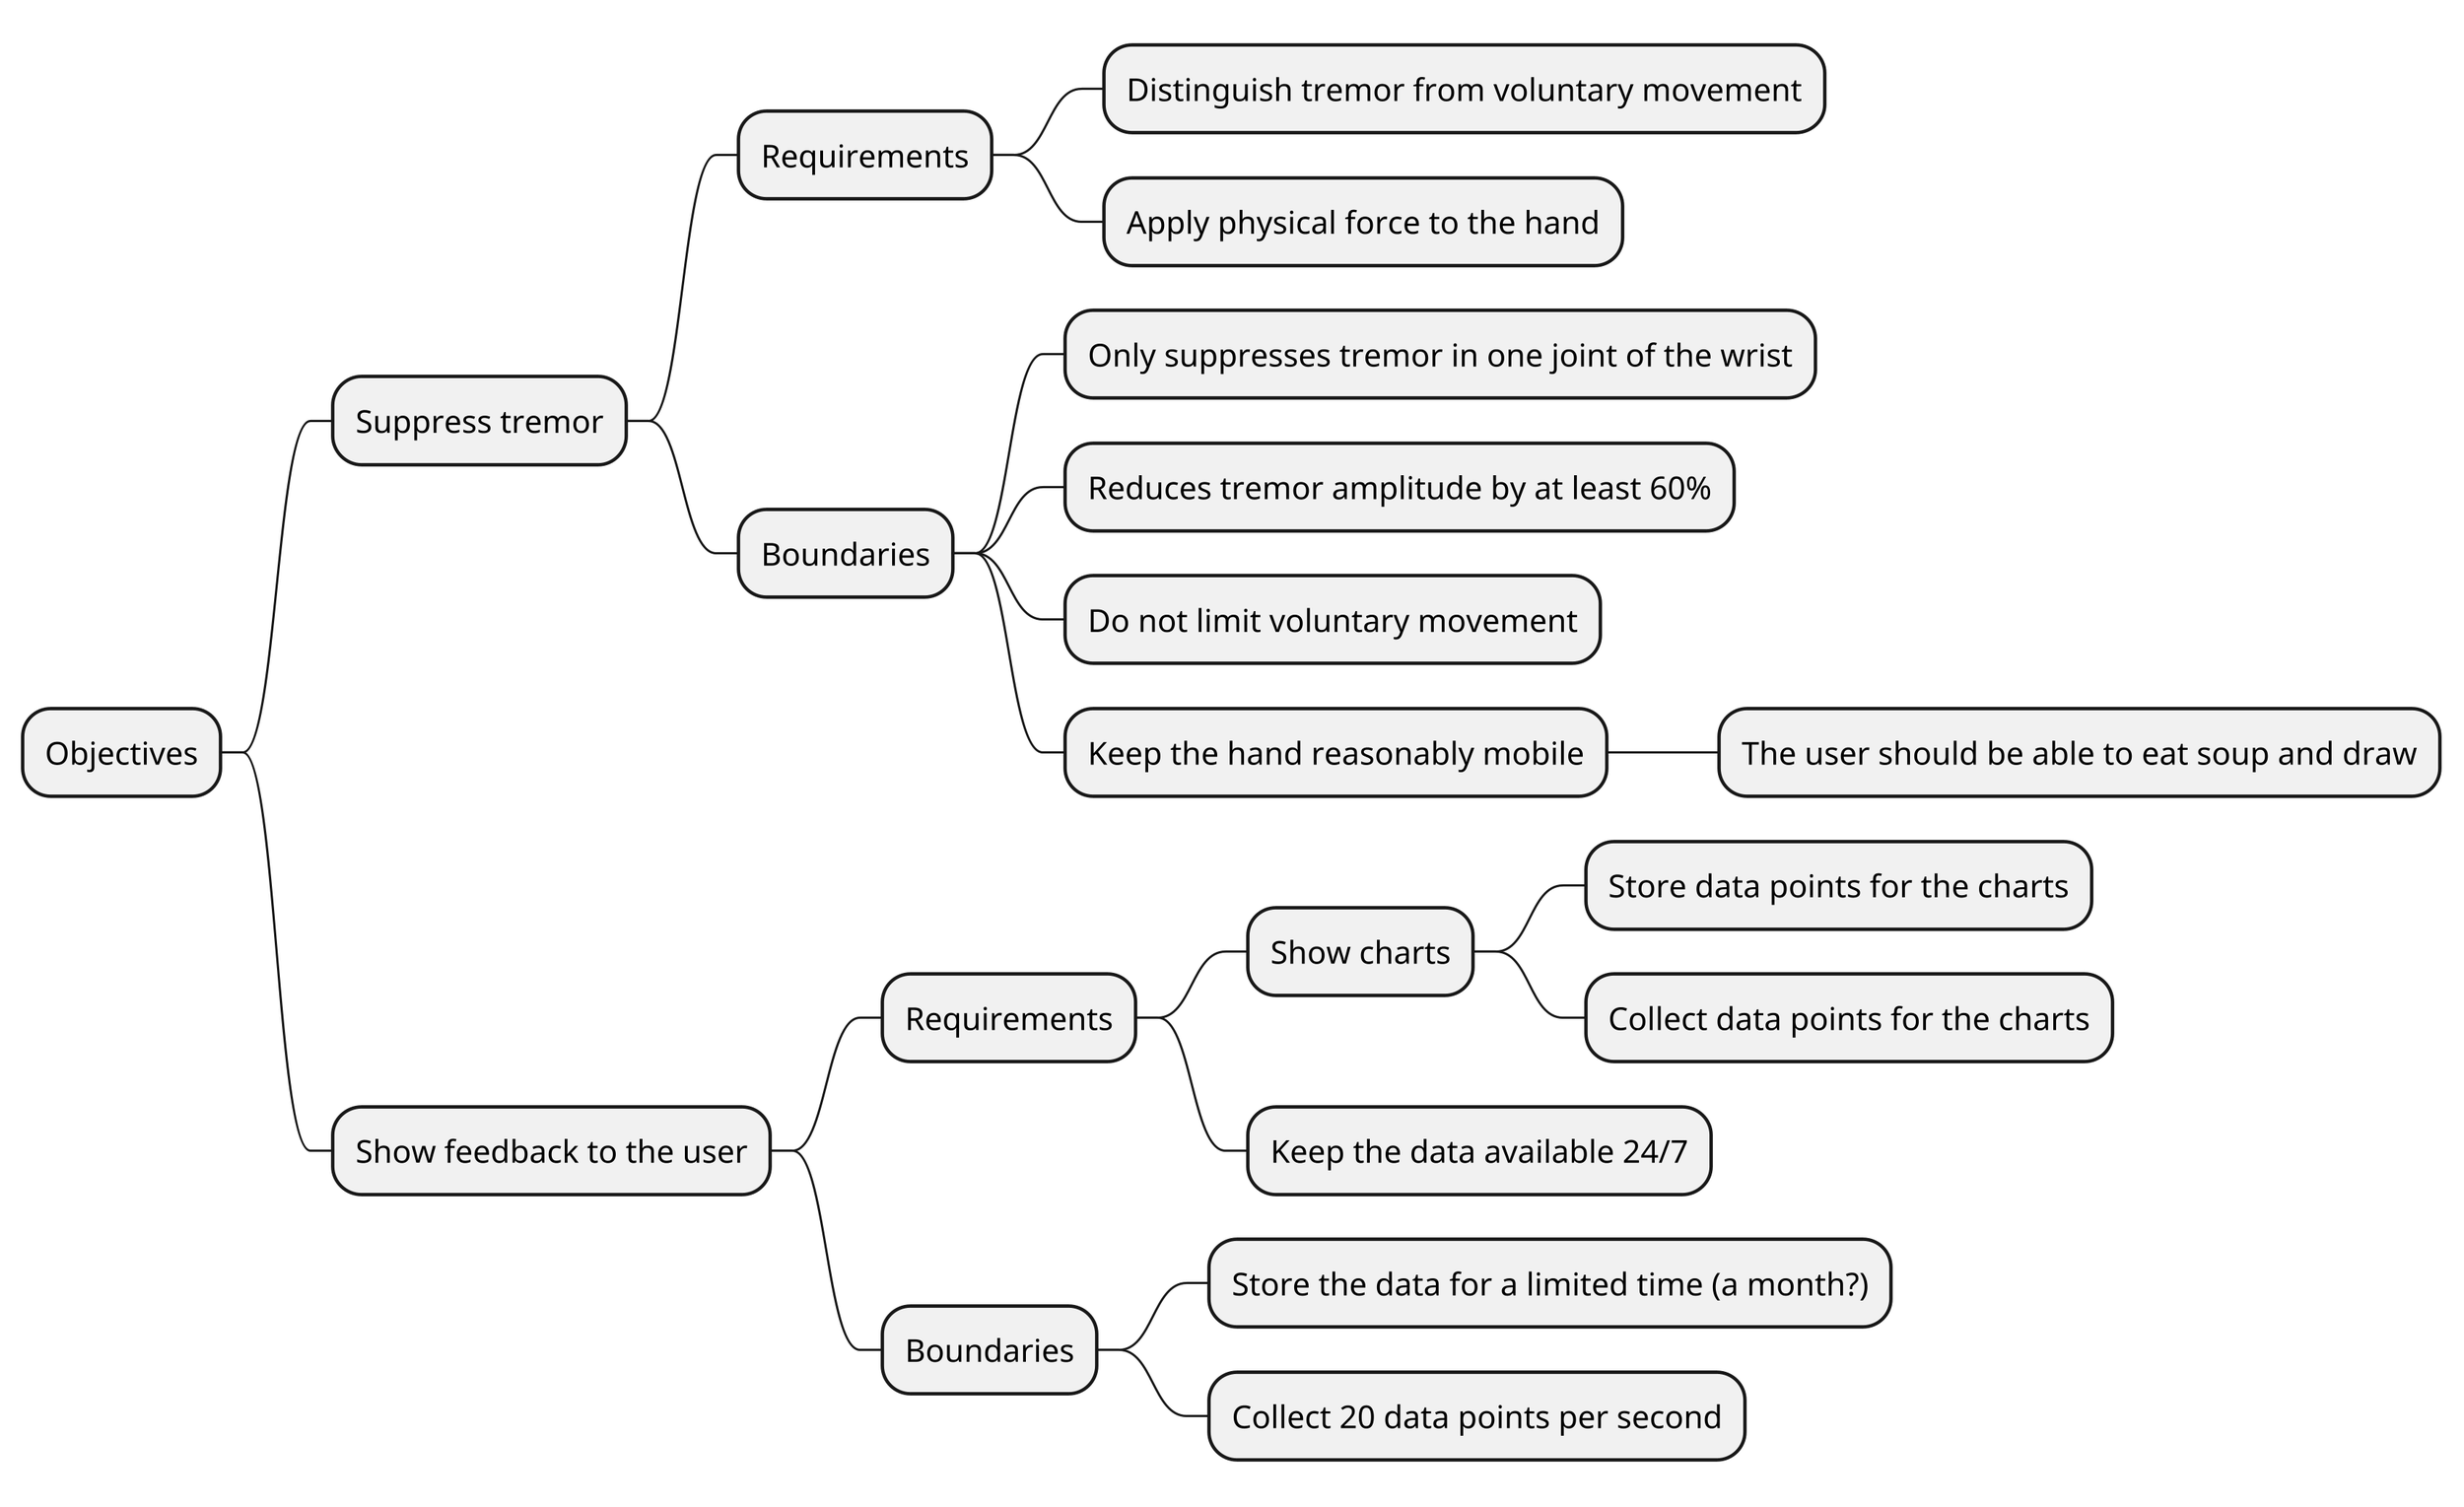 @startmindmap

skinparam dpi 300

* Objectives
** Suppress tremor
*** Requirements
**** Distinguish tremor from voluntary movement
**** Apply physical force to the hand
*** Boundaries
**** Only suppresses tremor in one joint of the wrist
**** Reduces tremor amplitude by at least 60%
**** Do not limit voluntary movement
**** Keep the hand reasonably mobile
***** The user should be able to eat soup and draw
** Show feedback to the user
*** Requirements
**** Show charts
***** Store data points for the charts
***** Collect data points for the charts
**** Keep the data available 24/7
*** Boundaries
**** Store the data for a limited time (a month?)
**** Collect 20 data points per second

@endmindmap
